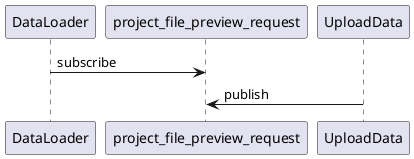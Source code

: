 @startuml
DataLoader -> project_file_preview_request:subscribe

UploadData -> project_file_preview_request:publish

@enduml